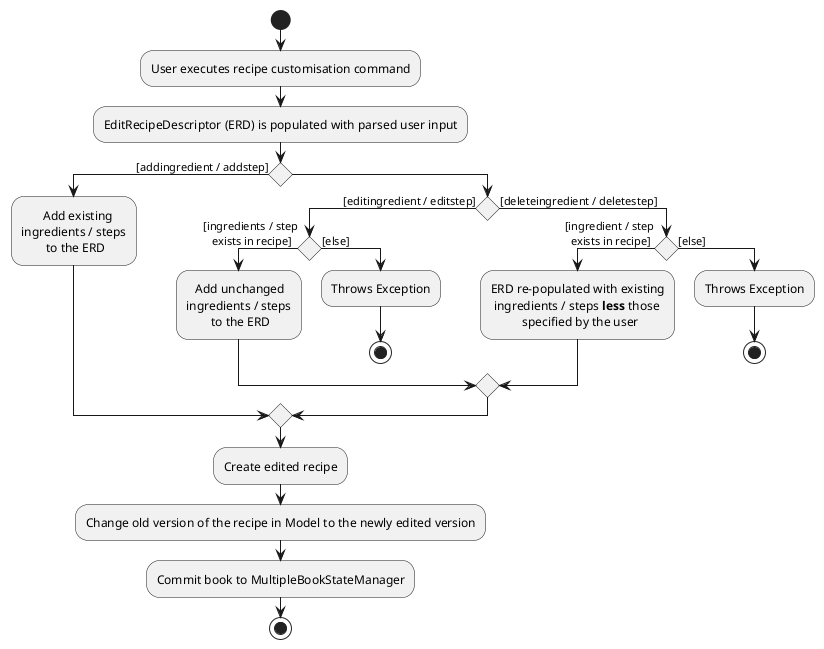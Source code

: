@startuml
start
:User executes recipe customisation command;
:EditRecipeDescriptor (ERD) is populated with parsed user input;
'Since the beta syntax does not support placing the condition outside the
'diamond we place it as the true branch instead.

if () then ( [addingredient / addstep])
    :       Add existing
    ingredients / steps
            to the ERD;
else ()
    if () then ([editingredient / editstep])
        if () then ( [ingredients / step
    exists in recipe])
            :   Add unchanged
            ingredients / steps
                    to the ERD;
        else ([else])
            :Throws Exception;
            stop
        endif
    else ([deleteingredient / deletestep])
        if () then ( [ingredient / step
   exists in recipe])
            :ERD re-populated with existing
             ingredients / steps <b>less</b> those
                      specified by the user;
        else ([else])
            :Throws Exception;
            stop
        endif
    endif
endif

:Create edited recipe;
:Change old version of the recipe in Model to the newly edited version;
:Commit book to MultipleBookStateManager;
stop
@enduml
